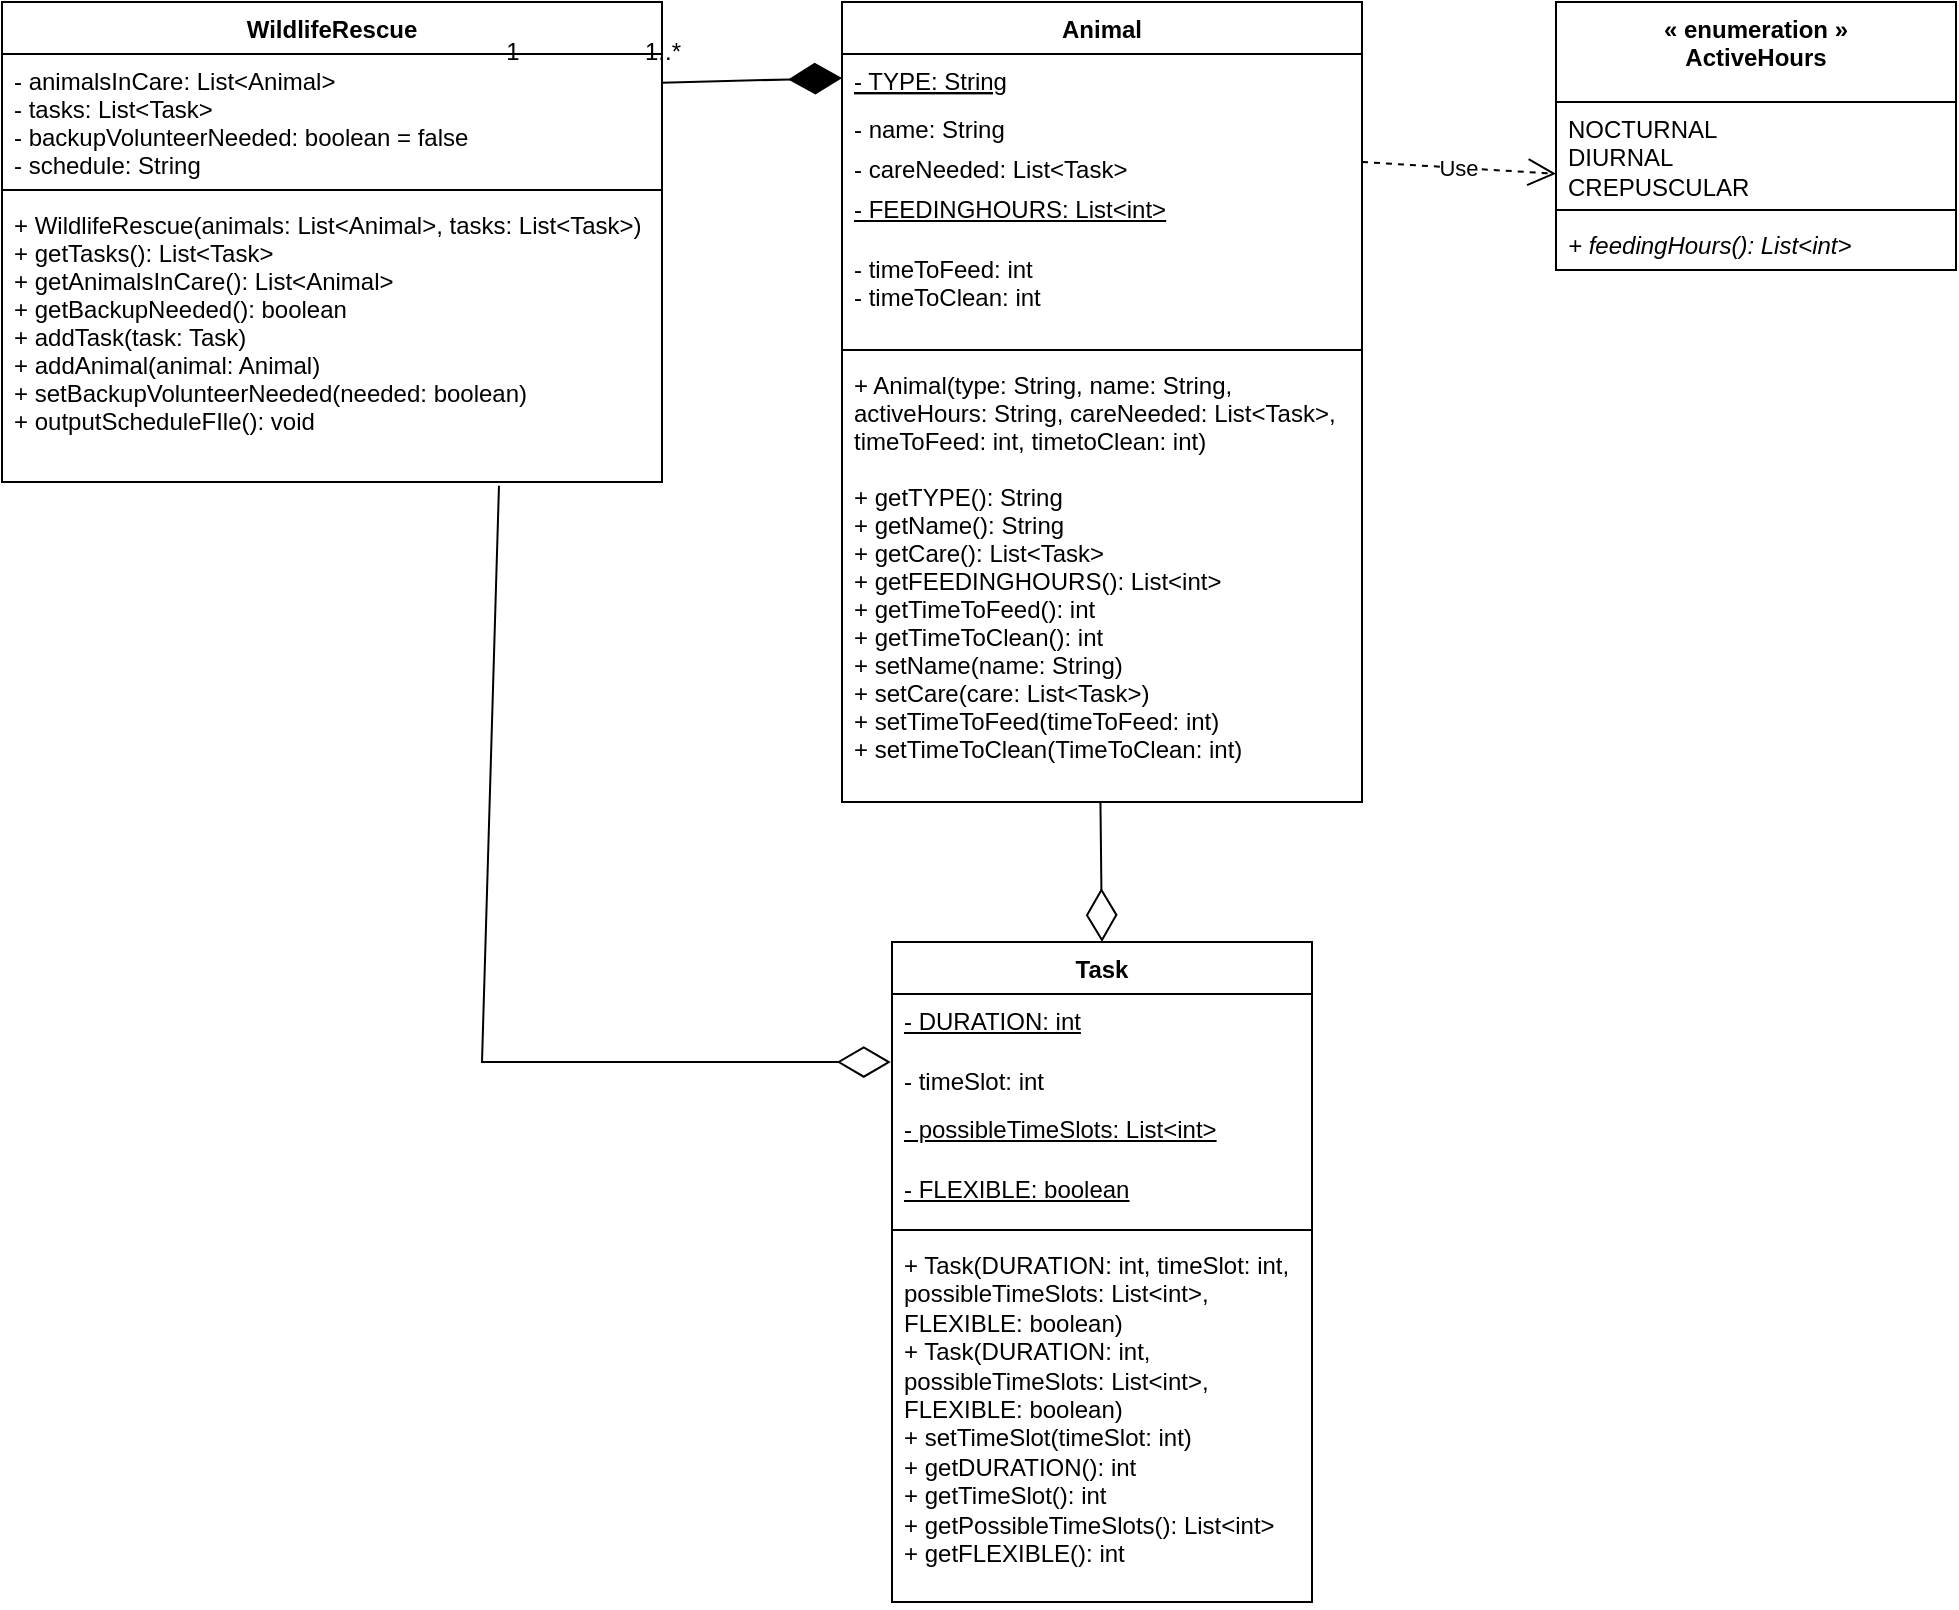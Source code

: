 <mxfile version="21.0.4" type="github">
  <diagram id="2KpLl_mZCOHA58I0HmC6" name="Page-1">
    <mxGraphModel dx="513" dy="365" grid="1" gridSize="10" guides="1" tooltips="1" connect="1" arrows="1" fold="1" page="1" pageScale="1" pageWidth="850" pageHeight="1100" math="0" shadow="0">
      <root>
        <mxCell id="0" />
        <mxCell id="1" parent="0" />
        <mxCell id="-pHp2P_mZ8aD6D5N5FeK-2" value="WildlifeRescue" style="swimlane;fontStyle=1;align=center;verticalAlign=top;childLayout=stackLayout;horizontal=1;startSize=26;horizontalStack=0;resizeParent=1;resizeParentMax=0;resizeLast=0;collapsible=1;marginBottom=0;" parent="1" vertex="1">
          <mxGeometry x="50" y="70" width="330" height="240" as="geometry">
            <mxRectangle x="470" y="20" width="130" height="30" as="alternateBounds" />
          </mxGeometry>
        </mxCell>
        <mxCell id="-pHp2P_mZ8aD6D5N5FeK-3" value="- animalsInCare: List&lt;Animal&gt;&#xa;- tasks: List&lt;Task&gt;&#xa;- backupVolunteerNeeded: boolean = false&#xa;- schedule: String" style="text;strokeColor=none;fillColor=none;align=left;verticalAlign=top;spacingLeft=4;spacingRight=4;overflow=hidden;rotatable=0;points=[[0,0.5],[1,0.5]];portConstraint=eastwest;" parent="-pHp2P_mZ8aD6D5N5FeK-2" vertex="1">
          <mxGeometry y="26" width="330" height="64" as="geometry" />
        </mxCell>
        <mxCell id="-pHp2P_mZ8aD6D5N5FeK-4" value="" style="line;strokeWidth=1;fillColor=none;align=left;verticalAlign=middle;spacingTop=-1;spacingLeft=3;spacingRight=3;rotatable=0;labelPosition=right;points=[];portConstraint=eastwest;strokeColor=inherit;" parent="-pHp2P_mZ8aD6D5N5FeK-2" vertex="1">
          <mxGeometry y="90" width="330" height="8" as="geometry" />
        </mxCell>
        <mxCell id="-pHp2P_mZ8aD6D5N5FeK-5" value="+ WildlifeRescue(animals: List&lt;Animal&gt;, tasks: List&lt;Task&gt;)&#xa;+ getTasks(): List&lt;Task&gt;&#xa;+ getAnimalsInCare(): List&lt;Animal&gt;&#xa;+ getBackupNeeded(): boolean&#xa;+ addTask(task: Task)&#xa;+ addAnimal(animal: Animal)&#xa;+ setBackupVolunteerNeeded(needed: boolean)&#xa;+ outputScheduleFIle(): void" style="text;strokeColor=none;fillColor=none;align=left;verticalAlign=top;spacingLeft=4;spacingRight=4;overflow=hidden;rotatable=0;points=[[0,0.5],[1,0.5]];portConstraint=eastwest;" parent="-pHp2P_mZ8aD6D5N5FeK-2" vertex="1">
          <mxGeometry y="98" width="330" height="142" as="geometry" />
        </mxCell>
        <mxCell id="-pHp2P_mZ8aD6D5N5FeK-6" value="Animal" style="swimlane;fontStyle=1;align=center;verticalAlign=top;childLayout=stackLayout;horizontal=1;startSize=26;horizontalStack=0;resizeParent=1;resizeParentMax=0;resizeLast=0;collapsible=1;marginBottom=0;" parent="1" vertex="1">
          <mxGeometry x="470" y="70" width="260" height="400" as="geometry" />
        </mxCell>
        <mxCell id="-pHp2P_mZ8aD6D5N5FeK-7" value="- TYPE: String" style="text;strokeColor=none;fillColor=none;align=left;verticalAlign=top;spacingLeft=4;spacingRight=4;overflow=hidden;rotatable=0;points=[[0,0.5],[1,0.5]];portConstraint=eastwest;fontStyle=4" parent="-pHp2P_mZ8aD6D5N5FeK-6" vertex="1">
          <mxGeometry y="26" width="260" height="24" as="geometry" />
        </mxCell>
        <mxCell id="-pHp2P_mZ8aD6D5N5FeK-8" value="- name: String" style="text;strokeColor=none;fillColor=none;align=left;verticalAlign=top;spacingLeft=4;spacingRight=4;overflow=hidden;rotatable=0;points=[[0,0.5],[1,0.5]];portConstraint=eastwest;fontStyle=0" parent="-pHp2P_mZ8aD6D5N5FeK-6" vertex="1">
          <mxGeometry y="50" width="260" height="20" as="geometry" />
        </mxCell>
        <mxCell id="-pHp2P_mZ8aD6D5N5FeK-9" value="&lt;span style=&quot;font-family: Helvetica; font-size: 12px; font-style: normal; font-variant-ligatures: normal; font-variant-caps: normal; font-weight: 400; letter-spacing: normal; orphans: 2; text-align: left; text-indent: 0px; text-transform: none; widows: 2; word-spacing: 0px; -webkit-text-stroke-width: 0px; text-decoration-thickness: initial; text-decoration-style: initial; text-decoration-color: initial; float: none; display: inline !important;&quot;&gt;- careNeeded: List&amp;lt;Task&amp;gt;&lt;/span&gt;" style="text;whiteSpace=wrap;html=1;fontColor=default;spacingLeft=4;spacingRight=4;fontStyle=0;" parent="-pHp2P_mZ8aD6D5N5FeK-6" vertex="1">
          <mxGeometry y="70" width="260" height="20" as="geometry" />
        </mxCell>
        <mxCell id="-pHp2P_mZ8aD6D5N5FeK-10" value="&lt;span style=&quot;font-family: Helvetica; font-size: 12px; font-style: normal; font-variant-ligatures: normal; font-variant-caps: normal; font-weight: 400; letter-spacing: normal; orphans: 2; text-align: left; text-indent: 0px; text-transform: none; widows: 2; word-spacing: 0px; -webkit-text-stroke-width: 0px; text-decoration-thickness: initial; text-decoration-style: initial; text-decoration-color: initial; float: none; display: inline !important;&quot;&gt;&lt;u&gt;- FEEDINGHOURS: List&amp;lt;int&amp;gt;&lt;/u&gt;&lt;/span&gt;" style="text;whiteSpace=wrap;html=1;labelBackgroundColor=none;fontColor=default;spacingLeft=4;spacingRight=4;fontStyle=4;" parent="-pHp2P_mZ8aD6D5N5FeK-6" vertex="1">
          <mxGeometry y="90" width="260" height="30" as="geometry" />
        </mxCell>
        <mxCell id="-pHp2P_mZ8aD6D5N5FeK-33" value="&lt;span style=&quot;font-family: Helvetica; font-size: 12px; font-style: normal; font-variant-ligatures: normal; font-variant-caps: normal; font-weight: 400; letter-spacing: normal; orphans: 2; text-align: left; text-indent: 0px; text-transform: none; widows: 2; word-spacing: 0px; -webkit-text-stroke-width: 0px; text-decoration-thickness: initial; text-decoration-style: initial; text-decoration-color: initial; float: none; display: inline !important;&quot;&gt;- timeToFeed: int&lt;br&gt;- timeToClean: int&amp;nbsp;&lt;/span&gt;" style="text;whiteSpace=wrap;html=1;labelBackgroundColor=none;fontColor=default;spacingLeft=4;spacingRight=4;fontStyle=0;" parent="-pHp2P_mZ8aD6D5N5FeK-6" vertex="1">
          <mxGeometry y="120" width="260" height="50" as="geometry" />
        </mxCell>
        <mxCell id="-pHp2P_mZ8aD6D5N5FeK-11" value="" style="line;strokeWidth=1;fillColor=none;align=left;verticalAlign=middle;spacingTop=-1;spacingLeft=3;spacingRight=3;rotatable=0;labelPosition=right;points=[];portConstraint=eastwest;strokeColor=inherit;" parent="-pHp2P_mZ8aD6D5N5FeK-6" vertex="1">
          <mxGeometry y="170" width="260" height="8" as="geometry" />
        </mxCell>
        <mxCell id="-pHp2P_mZ8aD6D5N5FeK-12" value="+ Animal(type: String, name: String, &#xa;activeHours: String, careNeeded: List&lt;Task&gt;, &#xa;timeToFeed: int, timetoClean: int)&#xa;&#xa;+ getTYPE(): String&#xa;+ getName(): String&#xa;+ getCare(): List&lt;Task&gt;&#xa;+ getFEEDINGHOURS(): List&lt;int&gt;&#xa;+ getTimeToFeed(): int&#xa;+ getTimeToClean(): int&#xa;+ setName(name: String)&#xa;+ setCare(care: List&lt;Task&gt;)&#xa;+ setTimeToFeed(timeToFeed: int)&#xa;+ setTimeToClean(TimeToClean: int)&#xa;&#xa;" style="text;strokeColor=none;fillColor=none;align=left;verticalAlign=top;spacingLeft=4;spacingRight=4;overflow=hidden;rotatable=0;points=[[0,0.5],[1,0.5]];portConstraint=eastwest;" parent="-pHp2P_mZ8aD6D5N5FeK-6" vertex="1">
          <mxGeometry y="178" width="260" height="222" as="geometry" />
        </mxCell>
        <mxCell id="-pHp2P_mZ8aD6D5N5FeK-13" value="« enumeration »&lt;br style=&quot;border-color: var(--border-color); font-weight: 400;&quot;&gt;&lt;b style=&quot;border-color: var(--border-color);&quot;&gt;ActiveHours&lt;/b&gt;" style="swimlane;fontStyle=1;align=center;verticalAlign=top;childLayout=stackLayout;horizontal=1;startSize=50;horizontalStack=0;resizeParent=1;resizeParentMax=0;resizeLast=0;collapsible=1;marginBottom=0;whiteSpace=wrap;html=1;" parent="1" vertex="1">
          <mxGeometry x="827" y="70" width="200" height="134" as="geometry" />
        </mxCell>
        <mxCell id="-pHp2P_mZ8aD6D5N5FeK-14" value="NOCTURNAL&lt;br&gt;DIURNAL&lt;br&gt;CREPUSCULAR" style="text;strokeColor=none;fillColor=none;align=left;verticalAlign=top;spacingLeft=4;spacingRight=4;overflow=hidden;rotatable=0;points=[[0,0.5],[1,0.5]];portConstraint=eastwest;whiteSpace=wrap;html=1;" parent="-pHp2P_mZ8aD6D5N5FeK-13" vertex="1">
          <mxGeometry y="50" width="200" height="50" as="geometry" />
        </mxCell>
        <mxCell id="-pHp2P_mZ8aD6D5N5FeK-15" value="" style="line;strokeWidth=1;fillColor=none;align=left;verticalAlign=middle;spacingTop=-1;spacingLeft=3;spacingRight=3;rotatable=0;labelPosition=right;points=[];portConstraint=eastwest;strokeColor=inherit;" parent="-pHp2P_mZ8aD6D5N5FeK-13" vertex="1">
          <mxGeometry y="100" width="200" height="8" as="geometry" />
        </mxCell>
        <mxCell id="-pHp2P_mZ8aD6D5N5FeK-16" value="&lt;i&gt;+ feedingHours(): List&amp;lt;int&amp;gt;&lt;/i&gt;" style="text;strokeColor=none;fillColor=none;align=left;verticalAlign=top;spacingLeft=4;spacingRight=4;overflow=hidden;rotatable=0;points=[[0,0.5],[1,0.5]];portConstraint=eastwest;whiteSpace=wrap;html=1;" parent="-pHp2P_mZ8aD6D5N5FeK-13" vertex="1">
          <mxGeometry y="108" width="200" height="26" as="geometry" />
        </mxCell>
        <mxCell id="-pHp2P_mZ8aD6D5N5FeK-17" value="Use" style="endArrow=open;endSize=12;dashed=1;html=1;rounded=0;exitX=1;exitY=0.5;exitDx=0;exitDy=0;entryX=0;entryY=0.718;entryDx=0;entryDy=0;entryPerimeter=0;" parent="1" source="-pHp2P_mZ8aD6D5N5FeK-9" target="-pHp2P_mZ8aD6D5N5FeK-14" edge="1">
          <mxGeometry width="160" relative="1" as="geometry">
            <mxPoint x="650" y="240" as="sourcePoint" />
            <mxPoint x="810" y="240" as="targetPoint" />
          </mxGeometry>
        </mxCell>
        <mxCell id="-pHp2P_mZ8aD6D5N5FeK-18" value="" style="endArrow=diamondThin;endFill=1;endSize=24;html=1;rounded=0;exitX=0.999;exitY=0.225;exitDx=0;exitDy=0;exitPerimeter=0;entryX=0;entryY=0.5;entryDx=0;entryDy=0;" parent="1" source="-pHp2P_mZ8aD6D5N5FeK-3" target="-pHp2P_mZ8aD6D5N5FeK-7" edge="1">
          <mxGeometry width="160" relative="1" as="geometry">
            <mxPoint x="220" y="390" as="sourcePoint" />
            <mxPoint x="380" y="390" as="targetPoint" />
          </mxGeometry>
        </mxCell>
        <mxCell id="-pHp2P_mZ8aD6D5N5FeK-19" value="Task" style="swimlane;fontStyle=1;align=center;verticalAlign=top;childLayout=stackLayout;horizontal=1;startSize=26;horizontalStack=0;resizeParent=1;resizeParentMax=0;resizeLast=0;collapsible=1;marginBottom=0;whiteSpace=wrap;html=1;" parent="1" vertex="1">
          <mxGeometry x="495" y="540" width="210" height="330" as="geometry" />
        </mxCell>
        <mxCell id="HXh5B0J5rtE3h4fHHcjP-2" value="&lt;u&gt;- DURATION: int&lt;/u&gt;" style="text;html=1;strokeColor=none;fillColor=none;align=left;verticalAlign=top;whiteSpace=wrap;rounded=0;spacingLeft=4;spacingRight=4;" vertex="1" parent="-pHp2P_mZ8aD6D5N5FeK-19">
          <mxGeometry y="26" width="210" height="30" as="geometry" />
        </mxCell>
        <mxCell id="-pHp2P_mZ8aD6D5N5FeK-20" value="- timeSlot: int" style="text;strokeColor=none;fillColor=none;align=left;verticalAlign=top;spacingLeft=4;spacingRight=4;overflow=hidden;rotatable=0;points=[[0,0.5],[1,0.5]];portConstraint=eastwest;whiteSpace=wrap;html=1;" parent="-pHp2P_mZ8aD6D5N5FeK-19" vertex="1">
          <mxGeometry y="56" width="210" height="24" as="geometry" />
        </mxCell>
        <mxCell id="HXh5B0J5rtE3h4fHHcjP-1" value="&lt;u&gt;- possibleTimeSlots: List&amp;lt;int&amp;gt;&lt;br&gt;&lt;br&gt;&lt;/u&gt;" style="text;html=1;strokeColor=none;fillColor=none;align=left;verticalAlign=top;whiteSpace=wrap;rounded=0;spacingLeft=4;spacingRight=4;" vertex="1" parent="-pHp2P_mZ8aD6D5N5FeK-19">
          <mxGeometry y="80" width="210" height="30" as="geometry" />
        </mxCell>
        <mxCell id="-pHp2P_mZ8aD6D5N5FeK-21" value="&lt;u&gt;- FLEXIBLE: boolean&lt;/u&gt;" style="text;strokeColor=none;fillColor=none;align=left;verticalAlign=top;spacingLeft=4;spacingRight=4;overflow=hidden;rotatable=0;points=[[0,0.5],[1,0.5]];portConstraint=eastwest;whiteSpace=wrap;html=1;" parent="-pHp2P_mZ8aD6D5N5FeK-19" vertex="1">
          <mxGeometry y="110" width="210" height="30" as="geometry" />
        </mxCell>
        <mxCell id="-pHp2P_mZ8aD6D5N5FeK-22" value="" style="line;strokeWidth=1;fillColor=none;align=left;verticalAlign=middle;spacingTop=-1;spacingLeft=3;spacingRight=3;rotatable=0;labelPosition=right;points=[];portConstraint=eastwest;strokeColor=inherit;" parent="-pHp2P_mZ8aD6D5N5FeK-19" vertex="1">
          <mxGeometry y="140" width="210" height="8" as="geometry" />
        </mxCell>
        <mxCell id="-pHp2P_mZ8aD6D5N5FeK-23" value="+ Task(DURATION: int, timeSlot: int, possibleTimeSlots: List&amp;lt;int&amp;gt;, FLEXIBLE: boolean)&lt;br&gt;+ Task(DURATION: int, possibleTimeSlots: List&amp;lt;int&amp;gt;, FLEXIBLE: boolean)&lt;br&gt;+ setTimeSlot(timeSlot: int)&lt;br&gt;+ getDURATION(): int&lt;br&gt;+ getTimeSlot(): int&lt;br&gt;+ getPossibleTimeSlots(): List&amp;lt;int&amp;gt;&lt;br&gt;+ getFLEXIBLE(): int" style="text;strokeColor=none;fillColor=none;align=left;verticalAlign=top;spacingLeft=4;spacingRight=4;overflow=hidden;rotatable=0;points=[[0,0.5],[1,0.5]];portConstraint=eastwest;whiteSpace=wrap;html=1;" parent="-pHp2P_mZ8aD6D5N5FeK-19" vertex="1">
          <mxGeometry y="148" width="210" height="182" as="geometry" />
        </mxCell>
        <mxCell id="-pHp2P_mZ8aD6D5N5FeK-24" value="" style="endArrow=diamondThin;endFill=0;endSize=24;html=1;rounded=0;entryX=0.5;entryY=0;entryDx=0;entryDy=0;exitX=0.497;exitY=1;exitDx=0;exitDy=0;exitPerimeter=0;" parent="1" source="-pHp2P_mZ8aD6D5N5FeK-12" target="-pHp2P_mZ8aD6D5N5FeK-19" edge="1">
          <mxGeometry width="160" relative="1" as="geometry">
            <mxPoint x="530" y="350" as="sourcePoint" />
            <mxPoint x="530" y="420" as="targetPoint" />
          </mxGeometry>
        </mxCell>
        <mxCell id="-pHp2P_mZ8aD6D5N5FeK-25" value="1" style="text;html=1;align=center;verticalAlign=middle;resizable=0;points=[];autosize=1;strokeColor=none;fillColor=none;" parent="1" vertex="1">
          <mxGeometry x="290" y="80" width="30" height="30" as="geometry" />
        </mxCell>
        <mxCell id="-pHp2P_mZ8aD6D5N5FeK-26" value="1..*" style="text;html=1;align=center;verticalAlign=middle;resizable=0;points=[];autosize=1;strokeColor=none;fillColor=none;" parent="1" vertex="1">
          <mxGeometry x="360" y="80" width="40" height="30" as="geometry" />
        </mxCell>
        <mxCell id="-pHp2P_mZ8aD6D5N5FeK-27" value="" style="endArrow=diamondThin;endFill=0;endSize=24;html=1;rounded=0;exitX=0.753;exitY=1.013;exitDx=0;exitDy=0;exitPerimeter=0;entryX=-0.003;entryY=0.167;entryDx=0;entryDy=0;entryPerimeter=0;" parent="1" source="-pHp2P_mZ8aD6D5N5FeK-5" target="-pHp2P_mZ8aD6D5N5FeK-20" edge="1">
          <mxGeometry width="160" relative="1" as="geometry">
            <mxPoint x="230" y="460" as="sourcePoint" />
            <mxPoint x="390" y="460" as="targetPoint" />
            <Array as="points">
              <mxPoint x="290" y="600" />
            </Array>
          </mxGeometry>
        </mxCell>
      </root>
    </mxGraphModel>
  </diagram>
</mxfile>
